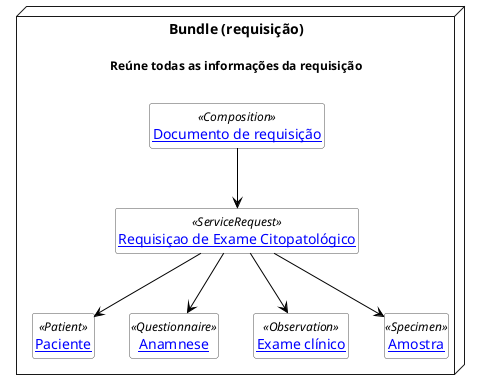 @startuml bundle-requisicao

skinparam packagestyle rectangle 

hide circle
hide methods
hide empty members

skinparam class {
    BackgroundColor White
    ArrowColor Black
    BorderColor #505050
}

package "Bundle (requisição)\n\n<size:12>Reúne todas as informações da requisição\n" <<Node>> { 
    class Composition as "[[StructureDefinition-documento-requisicao.html Documento de requisição]]" <<Composition>>
    class ServiceRequest as "[[StructureDefinition-requisicao-exame-citopatologico.html Requisiçao de Exame Citopatológico]]" <<ServiceRequest>>
    class Paciente as "[[StructureDefinition-paciente.html Paciente]]" <<Patient>>
    class Anamnese as "[[Questionnaire-anamnese-exame-citopatologico.html Anamnese]]" <<Questionnaire>>
    class Exame as "[[StructureDefinition-exame-clinio.html Exame clínico]]" <<Observation>>
    class Amostra as "[[StructureDefinition-amostra.html Amostra]]" <<Specimen>>
    Composition --> ServiceRequest
    ServiceRequest --> Paciente
    ServiceRequest --> Anamnese
    ServiceRequest --> Exame
    ServiceRequest --> Amostra
    
}

@enduml